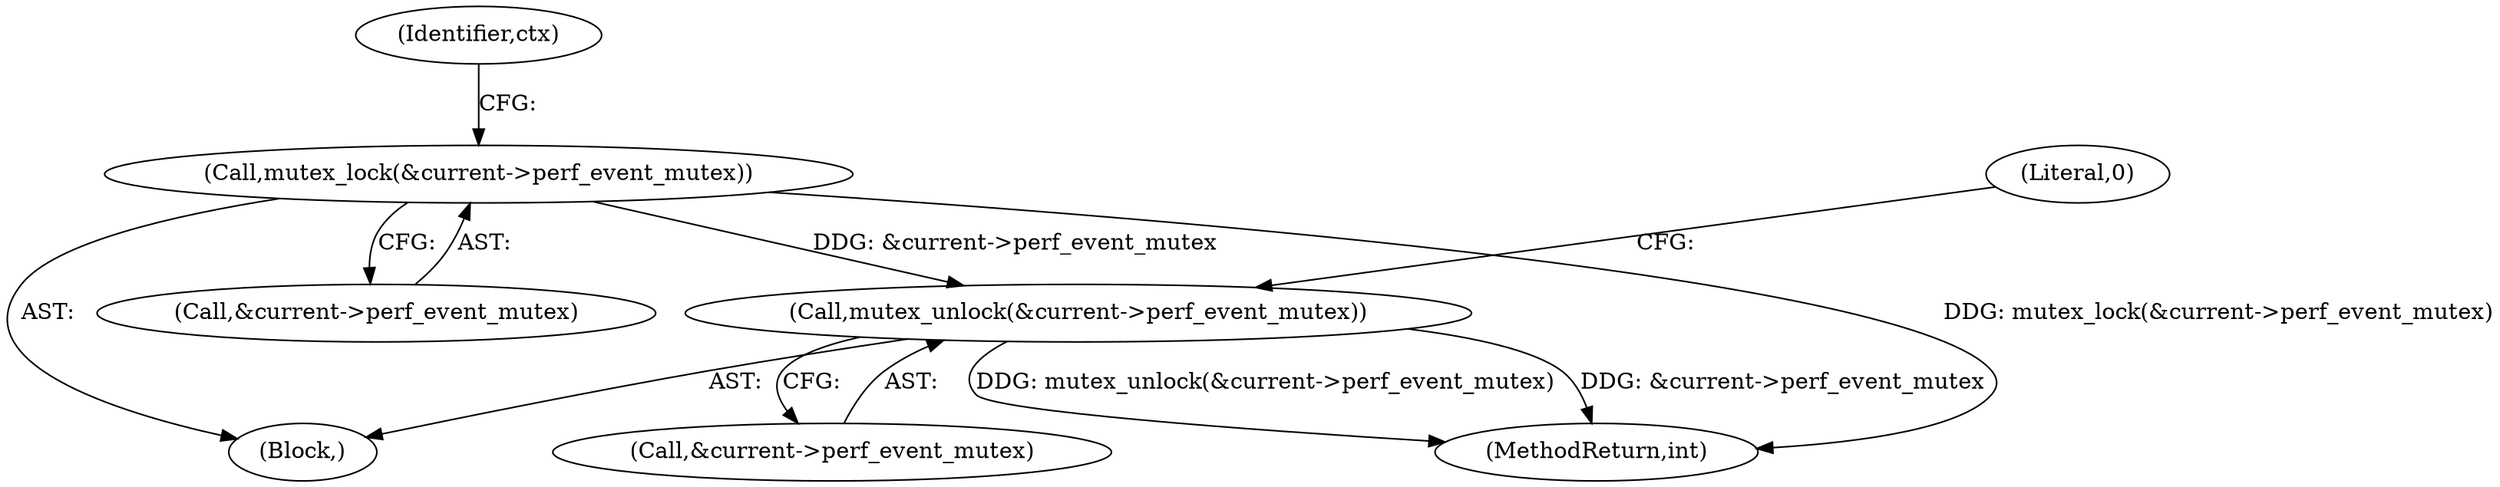 digraph "0_linux_f63a8daa5812afef4f06c962351687e1ff9ccb2b_8@API" {
"1000105" [label="(Call,mutex_lock(&current->perf_event_mutex))"];
"1000121" [label="(Call,mutex_unlock(&current->perf_event_mutex))"];
"1000102" [label="(Block,)"];
"1000122" [label="(Call,&current->perf_event_mutex)"];
"1000128" [label="(MethodReturn,int)"];
"1000106" [label="(Call,&current->perf_event_mutex)"];
"1000112" [label="(Identifier,ctx)"];
"1000121" [label="(Call,mutex_unlock(&current->perf_event_mutex))"];
"1000105" [label="(Call,mutex_lock(&current->perf_event_mutex))"];
"1000127" [label="(Literal,0)"];
"1000105" -> "1000102"  [label="AST: "];
"1000105" -> "1000106"  [label="CFG: "];
"1000106" -> "1000105"  [label="AST: "];
"1000112" -> "1000105"  [label="CFG: "];
"1000105" -> "1000128"  [label="DDG: mutex_lock(&current->perf_event_mutex)"];
"1000105" -> "1000121"  [label="DDG: &current->perf_event_mutex"];
"1000121" -> "1000102"  [label="AST: "];
"1000121" -> "1000122"  [label="CFG: "];
"1000122" -> "1000121"  [label="AST: "];
"1000127" -> "1000121"  [label="CFG: "];
"1000121" -> "1000128"  [label="DDG: &current->perf_event_mutex"];
"1000121" -> "1000128"  [label="DDG: mutex_unlock(&current->perf_event_mutex)"];
}

